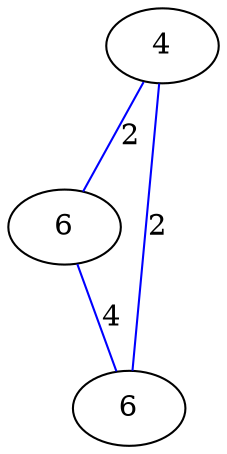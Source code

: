 graph G {
	0 [label="4"];
	1 [label="6"];
	2 [label="6"];
	0 -- 1 [label="2", color=blue];
	0 -- 2 [label="2", color=blue];
	1 -- 2 [label="4", color=blue];
}